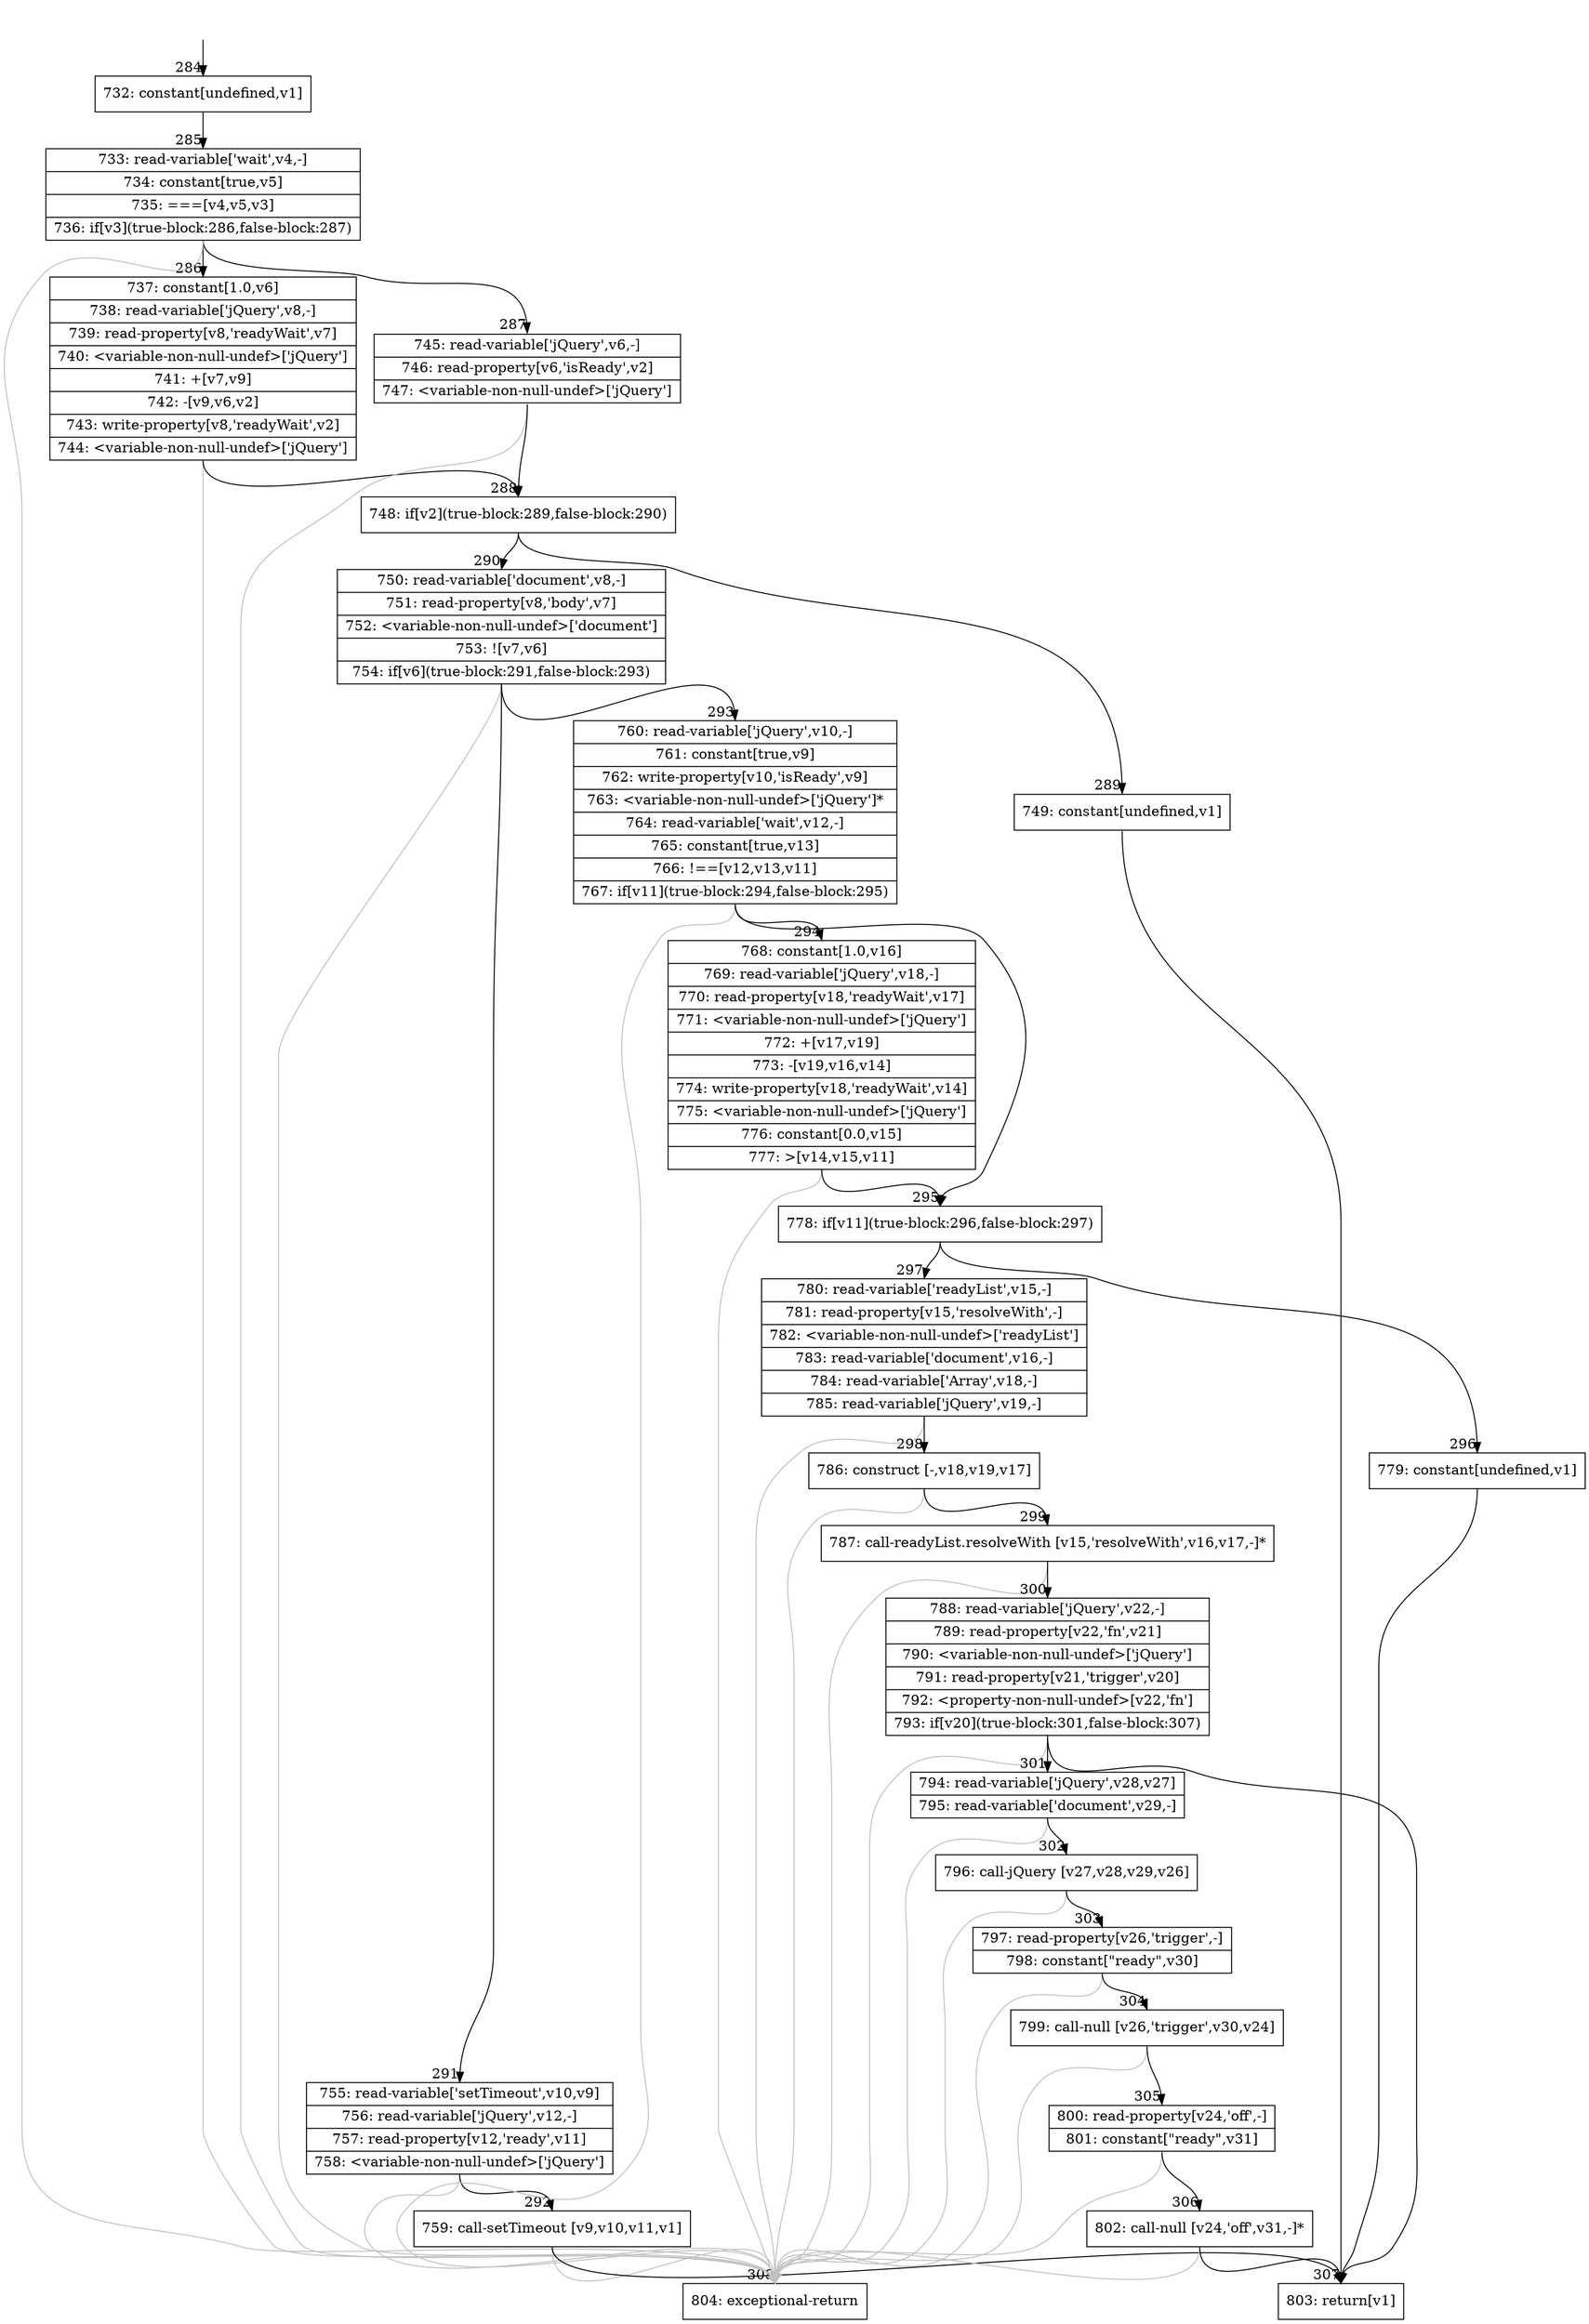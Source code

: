 digraph {
rankdir="TD"
BB_entry23[shape=none,label=""];
BB_entry23 -> BB284 [tailport=s, headport=n, headlabel="    284"]
BB284 [shape=record label="{732: constant[undefined,v1]}" ] 
BB284 -> BB285 [tailport=s, headport=n, headlabel="      285"]
BB285 [shape=record label="{733: read-variable['wait',v4,-]|734: constant[true,v5]|735: ===[v4,v5,v3]|736: if[v3](true-block:286,false-block:287)}" ] 
BB285 -> BB286 [tailport=s, headport=n, headlabel="      286"]
BB285 -> BB287 [tailport=s, headport=n, headlabel="      287"]
BB285 -> BB308 [tailport=s, headport=n, color=gray, headlabel="      308"]
BB286 [shape=record label="{737: constant[1.0,v6]|738: read-variable['jQuery',v8,-]|739: read-property[v8,'readyWait',v7]|740: \<variable-non-null-undef\>['jQuery']|741: +[v7,v9]|742: -[v9,v6,v2]|743: write-property[v8,'readyWait',v2]|744: \<variable-non-null-undef\>['jQuery']}" ] 
BB286 -> BB288 [tailport=s, headport=n, headlabel="      288"]
BB286 -> BB308 [tailport=s, headport=n, color=gray]
BB287 [shape=record label="{745: read-variable['jQuery',v6,-]|746: read-property[v6,'isReady',v2]|747: \<variable-non-null-undef\>['jQuery']}" ] 
BB287 -> BB288 [tailport=s, headport=n]
BB287 -> BB308 [tailport=s, headport=n, color=gray]
BB288 [shape=record label="{748: if[v2](true-block:289,false-block:290)}" ] 
BB288 -> BB289 [tailport=s, headport=n, headlabel="      289"]
BB288 -> BB290 [tailport=s, headport=n, headlabel="      290"]
BB289 [shape=record label="{749: constant[undefined,v1]}" ] 
BB289 -> BB307 [tailport=s, headport=n, headlabel="      307"]
BB290 [shape=record label="{750: read-variable['document',v8,-]|751: read-property[v8,'body',v7]|752: \<variable-non-null-undef\>['document']|753: ![v7,v6]|754: if[v6](true-block:291,false-block:293)}" ] 
BB290 -> BB291 [tailport=s, headport=n, headlabel="      291"]
BB290 -> BB293 [tailport=s, headport=n, headlabel="      293"]
BB290 -> BB308 [tailport=s, headport=n, color=gray]
BB291 [shape=record label="{755: read-variable['setTimeout',v10,v9]|756: read-variable['jQuery',v12,-]|757: read-property[v12,'ready',v11]|758: \<variable-non-null-undef\>['jQuery']}" ] 
BB291 -> BB292 [tailport=s, headport=n, headlabel="      292"]
BB291 -> BB308 [tailport=s, headport=n, color=gray]
BB292 [shape=record label="{759: call-setTimeout [v9,v10,v11,v1]}" ] 
BB292 -> BB307 [tailport=s, headport=n]
BB292 -> BB308 [tailport=s, headport=n, color=gray]
BB293 [shape=record label="{760: read-variable['jQuery',v10,-]|761: constant[true,v9]|762: write-property[v10,'isReady',v9]|763: \<variable-non-null-undef\>['jQuery']*|764: read-variable['wait',v12,-]|765: constant[true,v13]|766: !==[v12,v13,v11]|767: if[v11](true-block:294,false-block:295)}" ] 
BB293 -> BB295 [tailport=s, headport=n, headlabel="      295"]
BB293 -> BB294 [tailport=s, headport=n, headlabel="      294"]
BB293 -> BB308 [tailport=s, headport=n, color=gray]
BB294 [shape=record label="{768: constant[1.0,v16]|769: read-variable['jQuery',v18,-]|770: read-property[v18,'readyWait',v17]|771: \<variable-non-null-undef\>['jQuery']|772: +[v17,v19]|773: -[v19,v16,v14]|774: write-property[v18,'readyWait',v14]|775: \<variable-non-null-undef\>['jQuery']|776: constant[0.0,v15]|777: \>[v14,v15,v11]}" ] 
BB294 -> BB295 [tailport=s, headport=n]
BB294 -> BB308 [tailport=s, headport=n, color=gray]
BB295 [shape=record label="{778: if[v11](true-block:296,false-block:297)}" ] 
BB295 -> BB296 [tailport=s, headport=n, headlabel="      296"]
BB295 -> BB297 [tailport=s, headport=n, headlabel="      297"]
BB296 [shape=record label="{779: constant[undefined,v1]}" ] 
BB296 -> BB307 [tailport=s, headport=n]
BB297 [shape=record label="{780: read-variable['readyList',v15,-]|781: read-property[v15,'resolveWith',-]|782: \<variable-non-null-undef\>['readyList']|783: read-variable['document',v16,-]|784: read-variable['Array',v18,-]|785: read-variable['jQuery',v19,-]}" ] 
BB297 -> BB298 [tailport=s, headport=n, headlabel="      298"]
BB297 -> BB308 [tailport=s, headport=n, color=gray]
BB298 [shape=record label="{786: construct [-,v18,v19,v17]}" ] 
BB298 -> BB299 [tailport=s, headport=n, headlabel="      299"]
BB298 -> BB308 [tailport=s, headport=n, color=gray]
BB299 [shape=record label="{787: call-readyList.resolveWith [v15,'resolveWith',v16,v17,-]*}" ] 
BB299 -> BB300 [tailport=s, headport=n, headlabel="      300"]
BB299 -> BB308 [tailport=s, headport=n, color=gray]
BB300 [shape=record label="{788: read-variable['jQuery',v22,-]|789: read-property[v22,'fn',v21]|790: \<variable-non-null-undef\>['jQuery']|791: read-property[v21,'trigger',v20]|792: \<property-non-null-undef\>[v22,'fn']|793: if[v20](true-block:301,false-block:307)}" ] 
BB300 -> BB301 [tailport=s, headport=n, headlabel="      301"]
BB300 -> BB307 [tailport=s, headport=n]
BB300 -> BB308 [tailport=s, headport=n, color=gray]
BB301 [shape=record label="{794: read-variable['jQuery',v28,v27]|795: read-variable['document',v29,-]}" ] 
BB301 -> BB302 [tailport=s, headport=n, headlabel="      302"]
BB301 -> BB308 [tailport=s, headport=n, color=gray]
BB302 [shape=record label="{796: call-jQuery [v27,v28,v29,v26]}" ] 
BB302 -> BB303 [tailport=s, headport=n, headlabel="      303"]
BB302 -> BB308 [tailport=s, headport=n, color=gray]
BB303 [shape=record label="{797: read-property[v26,'trigger',-]|798: constant[\"ready\",v30]}" ] 
BB303 -> BB304 [tailport=s, headport=n, headlabel="      304"]
BB303 -> BB308 [tailport=s, headport=n, color=gray]
BB304 [shape=record label="{799: call-null [v26,'trigger',v30,v24]}" ] 
BB304 -> BB305 [tailport=s, headport=n, headlabel="      305"]
BB304 -> BB308 [tailport=s, headport=n, color=gray]
BB305 [shape=record label="{800: read-property[v24,'off',-]|801: constant[\"ready\",v31]}" ] 
BB305 -> BB306 [tailport=s, headport=n, headlabel="      306"]
BB305 -> BB308 [tailport=s, headport=n, color=gray]
BB306 [shape=record label="{802: call-null [v24,'off',v31,-]*}" ] 
BB306 -> BB307 [tailport=s, headport=n]
BB306 -> BB308 [tailport=s, headport=n, color=gray]
BB307 [shape=record label="{803: return[v1]}" ] 
BB308 [shape=record label="{804: exceptional-return}" ] 
}
